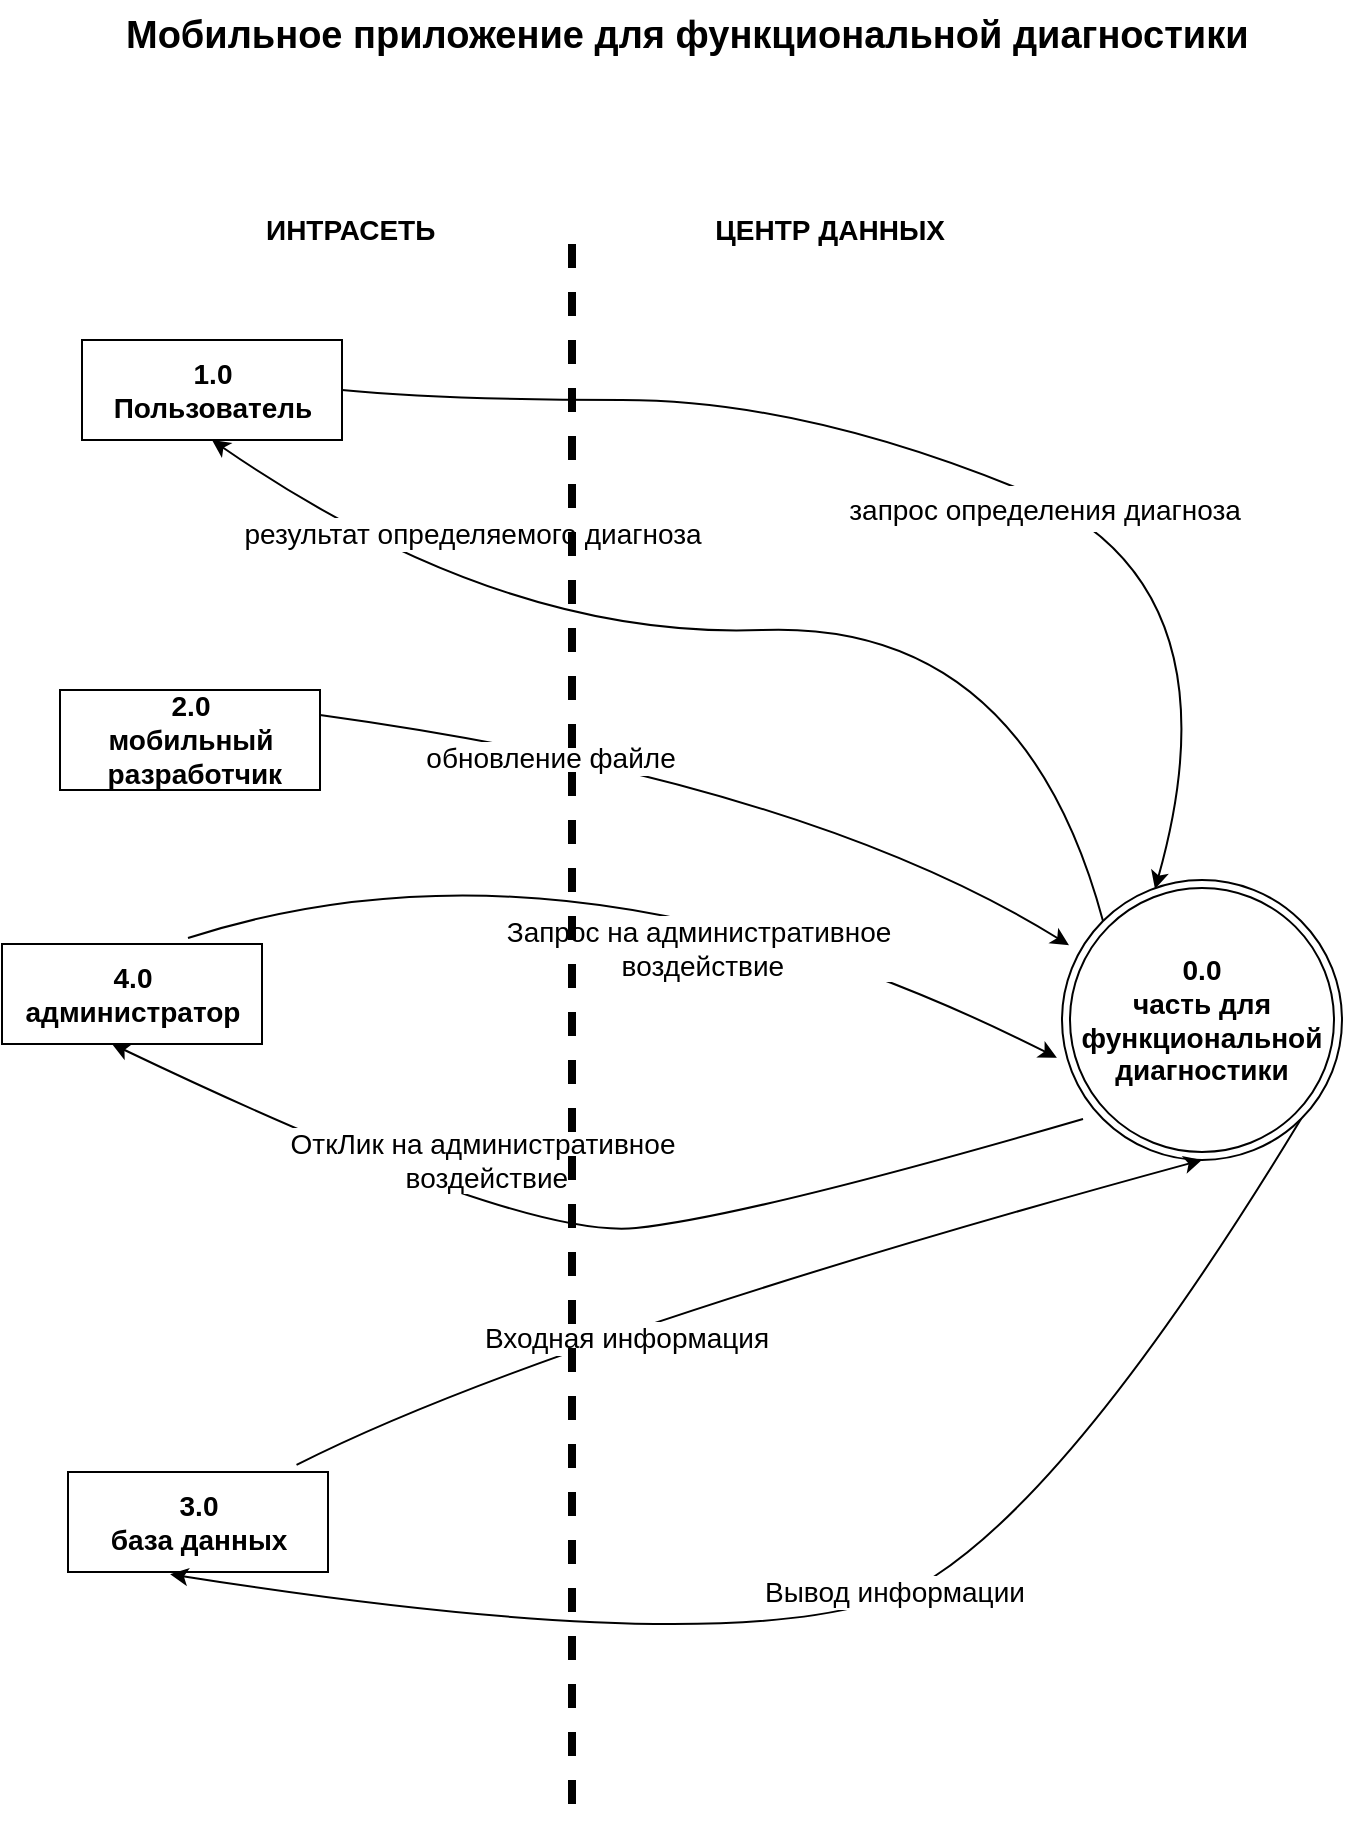 <mxfile version="19.0.2" type="github">
  <diagram id="OWx4hyj13moDCeKYkGol" name="Page-1">
    <mxGraphModel dx="1085" dy="605" grid="0" gridSize="10" guides="1" tooltips="1" connect="1" arrows="1" fold="1" page="1" pageScale="1" pageWidth="827" pageHeight="1169" background="none" math="0" shadow="0">
      <root>
        <mxCell id="0" />
        <mxCell id="1" parent="0" />
        <mxCell id="R_TbPJ2dsLFKyycq7Uun-1" value="0.0&lt;br&gt;часть для функциональной диагностики" style="ellipse;shape=doubleEllipse;whiteSpace=wrap;html=1;aspect=fixed;fontStyle=1;fontSize=14;" vertex="1" parent="1">
          <mxGeometry x="650" y="490" width="140" height="140" as="geometry" />
        </mxCell>
        <mxCell id="R_TbPJ2dsLFKyycq7Uun-5" value="&lt;div style=&quot;line-height: 0.9;&quot;&gt;&lt;br&gt;&lt;/div&gt;&lt;div style=&quot;display:none&quot; id=&quot;SDCloudData&quot;&gt;&lt;/div&gt;" style="text;whiteSpace=wrap;html=1;" vertex="1" parent="1">
          <mxGeometry x="392" y="165" width="3" height="15" as="geometry" />
        </mxCell>
        <mxCell id="R_TbPJ2dsLFKyycq7Uun-6" value="1.0&lt;br style=&quot;font-size: 14px;&quot;&gt;Пользователь&lt;div style=&quot;display: none; font-size: 14px;&quot; id=&quot;SDCloudData&quot;&gt;&lt;/div&gt;" style="html=1;dashed=0;whitespace=wrap;fontStyle=1;fontSize=14;" vertex="1" parent="1">
          <mxGeometry x="160" y="220" width="130" height="50" as="geometry" />
        </mxCell>
        <mxCell id="R_TbPJ2dsLFKyycq7Uun-7" value="ИНТРАСЕТЬ&amp;nbsp; &amp;nbsp; &amp;nbsp; &amp;nbsp; &amp;nbsp; &amp;nbsp; &amp;nbsp; &amp;nbsp; &amp;nbsp; &amp;nbsp; &amp;nbsp; &amp;nbsp; &amp;nbsp; &amp;nbsp; &amp;nbsp; &amp;nbsp; &amp;nbsp; &amp;nbsp; ЦЕНТР ДАННЫХ&lt;div style=&quot;display: none; font-size: 14px;&quot; id=&quot;SDCloudData&quot;&gt;&lt;/div&gt;" style="text;whiteSpace=wrap;html=1;strokeWidth=2;fontStyle=1;fontSize=14;" vertex="1" parent="1">
          <mxGeometry x="250" y="150" width="381" height="30" as="geometry" />
        </mxCell>
        <mxCell id="R_TbPJ2dsLFKyycq7Uun-8" value="Мобильное приложение для функциональной диагностики" style="text;whiteSpace=wrap;html=1;fontSize=19;fontStyle=1" vertex="1" parent="1">
          <mxGeometry x="180" y="50" width="600" height="30" as="geometry" />
        </mxCell>
        <mxCell id="R_TbPJ2dsLFKyycq7Uun-9" value="2.0&lt;br style=&quot;font-size: 14px;&quot;&gt;мобильный&lt;br&gt;&amp;nbsp;разработчик&lt;div style=&quot;display: none; font-size: 14px;&quot; id=&quot;SDCloudData&quot;&gt;&lt;/div&gt;" style="html=1;dashed=0;whitespace=wrap;fontStyle=1;fontSize=14;" vertex="1" parent="1">
          <mxGeometry x="149" y="395" width="130" height="50" as="geometry" />
        </mxCell>
        <mxCell id="R_TbPJ2dsLFKyycq7Uun-10" value="4.0&lt;br style=&quot;font-size: 14px;&quot;&gt;администратор&lt;br&gt;&lt;div style=&quot;display: none; font-size: 14px;&quot; id=&quot;SDCloudData&quot;&gt;&lt;/div&gt;" style="html=1;dashed=0;whitespace=wrap;fontStyle=1;fontSize=14;" vertex="1" parent="1">
          <mxGeometry x="120" y="522" width="130" height="50" as="geometry" />
        </mxCell>
        <mxCell id="R_TbPJ2dsLFKyycq7Uun-12" value="3.0&lt;br style=&quot;font-size: 14px;&quot;&gt;база данных&lt;br&gt;&lt;div style=&quot;display: none; font-size: 14px;&quot; id=&quot;SDCloudData&quot;&gt;&lt;/div&gt;" style="html=1;dashed=0;whitespace=wrap;fontStyle=1;fontSize=14;" vertex="1" parent="1">
          <mxGeometry x="153" y="786" width="130" height="50" as="geometry" />
        </mxCell>
        <mxCell id="R_TbPJ2dsLFKyycq7Uun-13" value="" style="curved=1;endArrow=classic;html=1;rounded=0;fontSize=19;entryX=0.332;entryY=0.032;entryDx=0;entryDy=0;entryPerimeter=0;exitX=1;exitY=0.5;exitDx=0;exitDy=0;" edge="1" parent="1" source="R_TbPJ2dsLFKyycq7Uun-6" target="R_TbPJ2dsLFKyycq7Uun-1">
          <mxGeometry width="50" height="50" relative="1" as="geometry">
            <mxPoint x="240" y="260" as="sourcePoint" />
            <mxPoint x="290" y="210" as="targetPoint" />
            <Array as="points">
              <mxPoint x="340" y="250" />
              <mxPoint x="520" y="250" />
              <mxPoint x="740" y="340" />
            </Array>
          </mxGeometry>
        </mxCell>
        <mxCell id="R_TbPJ2dsLFKyycq7Uun-14" value="&lt;font style=&quot;font-size: 14px;&quot;&gt;запрос определения диагноза&lt;/font&gt;" style="edgeLabel;html=1;align=center;verticalAlign=middle;resizable=0;points=[];fontSize=19;" vertex="1" connectable="0" parent="R_TbPJ2dsLFKyycq7Uun-13">
          <mxGeometry x="0.241" y="-22" relative="1" as="geometry">
            <mxPoint x="-19" y="-27" as="offset" />
          </mxGeometry>
        </mxCell>
        <mxCell id="R_TbPJ2dsLFKyycq7Uun-16" value="" style="curved=1;endArrow=classic;html=1;rounded=0;fontSize=19;exitX=0;exitY=0;exitDx=0;exitDy=0;entryX=0.5;entryY=1;entryDx=0;entryDy=0;" edge="1" parent="1" source="R_TbPJ2dsLFKyycq7Uun-1" target="R_TbPJ2dsLFKyycq7Uun-6">
          <mxGeometry width="50" height="50" relative="1" as="geometry">
            <mxPoint x="240" y="260" as="sourcePoint" />
            <mxPoint x="290" y="210" as="targetPoint" />
            <Array as="points">
              <mxPoint x="630" y="360" />
              <mxPoint x="370" y="370" />
            </Array>
          </mxGeometry>
        </mxCell>
        <mxCell id="R_TbPJ2dsLFKyycq7Uun-17" value="результат определяемого диагноза" style="edgeLabel;html=1;align=center;verticalAlign=middle;resizable=0;points=[];fontSize=14;" vertex="1" connectable="0" parent="R_TbPJ2dsLFKyycq7Uun-16">
          <mxGeometry x="0.404" y="-17" relative="1" as="geometry">
            <mxPoint x="-15" y="-36" as="offset" />
          </mxGeometry>
        </mxCell>
        <mxCell id="R_TbPJ2dsLFKyycq7Uun-19" value="" style="curved=1;endArrow=classic;html=1;rounded=0;fontSize=14;exitX=1;exitY=0.25;exitDx=0;exitDy=0;entryX=0.025;entryY=0.233;entryDx=0;entryDy=0;entryPerimeter=0;" edge="1" parent="1" source="R_TbPJ2dsLFKyycq7Uun-9" target="R_TbPJ2dsLFKyycq7Uun-1">
          <mxGeometry width="50" height="50" relative="1" as="geometry">
            <mxPoint x="400" y="290" as="sourcePoint" />
            <mxPoint x="450" y="240" as="targetPoint" />
            <Array as="points">
              <mxPoint x="522" y="441" />
            </Array>
          </mxGeometry>
        </mxCell>
        <mxCell id="R_TbPJ2dsLFKyycq7Uun-26" value="обновление файле" style="edgeLabel;html=1;align=center;verticalAlign=middle;resizable=0;points=[];fontSize=14;" vertex="1" connectable="0" parent="R_TbPJ2dsLFKyycq7Uun-19">
          <mxGeometry x="0.3" y="-18" relative="1" as="geometry">
            <mxPoint x="-131" y="-35" as="offset" />
          </mxGeometry>
        </mxCell>
        <mxCell id="R_TbPJ2dsLFKyycq7Uun-21" value="" style="curved=1;endArrow=classic;html=1;rounded=0;fontSize=14;exitX=0.75;exitY=0;exitDx=0;exitDy=0;entryX=0.014;entryY=0.656;entryDx=0;entryDy=0;entryPerimeter=0;" edge="1" parent="1">
          <mxGeometry width="50" height="50" relative="1" as="geometry">
            <mxPoint x="213" y="519" as="sourcePoint" />
            <mxPoint x="647.46" y="578.84" as="targetPoint" />
            <Array as="points">
              <mxPoint x="406" y="457" />
            </Array>
          </mxGeometry>
        </mxCell>
        <mxCell id="R_TbPJ2dsLFKyycq7Uun-27" value="Запрос на административное&lt;br&gt;&amp;nbsp;воздействие" style="edgeLabel;html=1;align=center;verticalAlign=middle;resizable=0;points=[];fontSize=14;" vertex="1" connectable="0" parent="R_TbPJ2dsLFKyycq7Uun-21">
          <mxGeometry x="-0.311" y="-5" relative="1" as="geometry">
            <mxPoint x="98" y="50" as="offset" />
          </mxGeometry>
        </mxCell>
        <mxCell id="R_TbPJ2dsLFKyycq7Uun-22" value="" style="curved=1;endArrow=classic;html=1;rounded=0;fontSize=14;exitX=0;exitY=1;exitDx=0;exitDy=0;entryX=0.5;entryY=1;entryDx=0;entryDy=0;" edge="1" parent="1">
          <mxGeometry width="50" height="50" relative="1" as="geometry">
            <mxPoint x="660.503" y="609.497" as="sourcePoint" />
            <mxPoint x="175" y="572" as="targetPoint" />
            <Array as="points">
              <mxPoint x="494" y="658" />
              <mxPoint x="380" y="670" />
            </Array>
          </mxGeometry>
        </mxCell>
        <mxCell id="R_TbPJ2dsLFKyycq7Uun-28" value="ОткЛик на административное&lt;br&gt;&amp;nbsp;воздействие" style="edgeLabel;html=1;align=center;verticalAlign=middle;resizable=0;points=[];fontSize=14;" vertex="1" connectable="0" parent="R_TbPJ2dsLFKyycq7Uun-22">
          <mxGeometry x="0.272" y="-8" relative="1" as="geometry">
            <mxPoint x="12" y="-16" as="offset" />
          </mxGeometry>
        </mxCell>
        <mxCell id="R_TbPJ2dsLFKyycq7Uun-23" value="" style="curved=1;endArrow=classic;html=1;rounded=0;fontSize=14;exitX=0.879;exitY=-0.071;exitDx=0;exitDy=0;exitPerimeter=0;entryX=0.5;entryY=1;entryDx=0;entryDy=0;" edge="1" parent="1" source="R_TbPJ2dsLFKyycq7Uun-12" target="R_TbPJ2dsLFKyycq7Uun-1">
          <mxGeometry width="50" height="50" relative="1" as="geometry">
            <mxPoint x="400" y="860" as="sourcePoint" />
            <mxPoint x="450" y="810" as="targetPoint" />
            <Array as="points">
              <mxPoint x="390" y="720" />
            </Array>
          </mxGeometry>
        </mxCell>
        <mxCell id="R_TbPJ2dsLFKyycq7Uun-29" value="Входная информация" style="edgeLabel;html=1;align=center;verticalAlign=middle;resizable=0;points=[];fontSize=14;" vertex="1" connectable="0" parent="R_TbPJ2dsLFKyycq7Uun-23">
          <mxGeometry x="-0.255" y="-10" relative="1" as="geometry">
            <mxPoint as="offset" />
          </mxGeometry>
        </mxCell>
        <mxCell id="R_TbPJ2dsLFKyycq7Uun-25" value="" style="curved=1;endArrow=classic;html=1;rounded=0;fontSize=14;exitX=1;exitY=1;exitDx=0;exitDy=0;entryX=0.393;entryY=1.022;entryDx=0;entryDy=0;entryPerimeter=0;" edge="1" parent="1" source="R_TbPJ2dsLFKyycq7Uun-1" target="R_TbPJ2dsLFKyycq7Uun-12">
          <mxGeometry width="50" height="50" relative="1" as="geometry">
            <mxPoint x="400" y="860" as="sourcePoint" />
            <mxPoint x="450" y="810" as="targetPoint" />
            <Array as="points">
              <mxPoint x="660" y="790" />
              <mxPoint x="513" y="886" />
            </Array>
          </mxGeometry>
        </mxCell>
        <mxCell id="R_TbPJ2dsLFKyycq7Uun-30" value="Вывод информации" style="edgeLabel;html=1;align=center;verticalAlign=middle;resizable=0;points=[];fontSize=14;" vertex="1" connectable="0" parent="R_TbPJ2dsLFKyycq7Uun-25">
          <mxGeometry x="-0.082" y="-5" relative="1" as="geometry">
            <mxPoint as="offset" />
          </mxGeometry>
        </mxCell>
        <mxCell id="R_TbPJ2dsLFKyycq7Uun-32" value="" style="endArrow=none;html=1;rounded=0;fontSize=12;dashed=1;strokeWidth=4;" edge="1" parent="1">
          <mxGeometry width="50" height="50" relative="1" as="geometry">
            <mxPoint x="405" y="172" as="sourcePoint" />
            <mxPoint x="405" y="963.0" as="targetPoint" />
          </mxGeometry>
        </mxCell>
      </root>
    </mxGraphModel>
  </diagram>
</mxfile>
